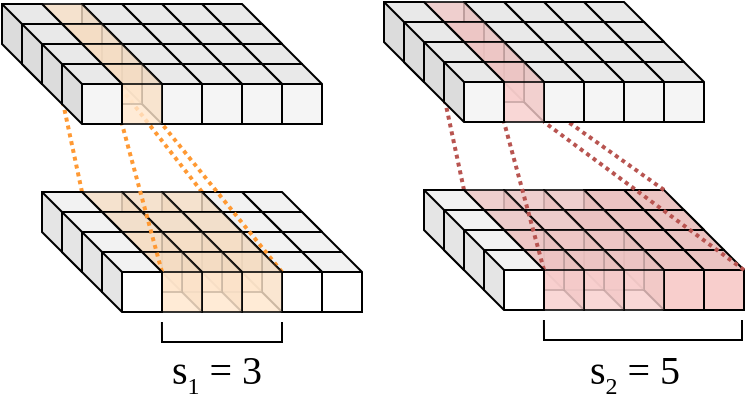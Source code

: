 <mxfile>
    <diagram id="uTb7-vCAJe07za8oZE6z" name="Page-1">
        <mxGraphModel dx="230" dy="158" grid="1" gridSize="10" guides="1" tooltips="1" connect="1" arrows="1" fold="1" page="1" pageScale="1" pageWidth="2400" pageHeight="1200" math="1" shadow="0">
            <root>
                <mxCell id="0"/>
                <mxCell id="1" parent="0"/>
                <mxCell id="1203" value="" style="shape=cube;whiteSpace=wrap;html=1;boundedLbl=1;backgroundOutline=1;darkOpacity=0.05;darkOpacity2=0.1;size=10;" parent="1" vertex="1">
                    <mxGeometry x="180" y="245" width="30" height="30" as="geometry"/>
                </mxCell>
                <mxCell id="1204" value="" style="shape=cube;whiteSpace=wrap;html=1;boundedLbl=1;backgroundOutline=1;darkOpacity=0.05;darkOpacity2=0.1;size=10;" parent="1" vertex="1">
                    <mxGeometry x="190" y="255" width="30" height="30" as="geometry"/>
                </mxCell>
                <mxCell id="1205" value="" style="shape=cube;whiteSpace=wrap;html=1;boundedLbl=1;backgroundOutline=1;darkOpacity=0.05;darkOpacity2=0.1;size=10;" parent="1" vertex="1">
                    <mxGeometry x="190" y="255" width="30" height="30" as="geometry"/>
                </mxCell>
                <mxCell id="1206" value="" style="shape=cube;whiteSpace=wrap;html=1;boundedLbl=1;backgroundOutline=1;darkOpacity=0.05;darkOpacity2=0.1;size=10;" parent="1" vertex="1">
                    <mxGeometry x="200" y="265" width="30" height="30" as="geometry"/>
                </mxCell>
                <mxCell id="1207" value="" style="shape=cube;whiteSpace=wrap;html=1;boundedLbl=1;backgroundOutline=1;darkOpacity=0.05;darkOpacity2=0.1;size=10;" parent="1" vertex="1">
                    <mxGeometry x="210" y="275" width="30" height="30" as="geometry"/>
                </mxCell>
                <mxCell id="1842" style="edgeStyle=none;html=1;exitX=0;exitY=0;exitDx=0;exitDy=0;exitPerimeter=0;entryX=0;entryY=0;entryDx=0;entryDy=0;entryPerimeter=0;strokeWidth=2;endArrow=none;endFill=0;fillColor=#ffe6cc;strokeColor=#FF9933;dashed=1;dashPattern=1 1;" edge="1" parent="1" source="1784" target="1833">
                    <mxGeometry relative="1" as="geometry"/>
                </mxCell>
                <mxCell id="1784" value="" style="shape=cube;whiteSpace=wrap;html=1;boundedLbl=1;backgroundOutline=1;darkOpacity=0.05;darkOpacity2=0.1;size=10;" vertex="1" parent="1">
                    <mxGeometry x="160" y="245" width="30" height="30" as="geometry"/>
                </mxCell>
                <mxCell id="1785" value="" style="shape=cube;whiteSpace=wrap;html=1;boundedLbl=1;backgroundOutline=1;darkOpacity=0.05;darkOpacity2=0.1;size=10;" vertex="1" parent="1">
                    <mxGeometry x="170" y="255" width="30" height="30" as="geometry"/>
                </mxCell>
                <mxCell id="1786" value="" style="shape=cube;whiteSpace=wrap;html=1;boundedLbl=1;backgroundOutline=1;darkOpacity=0.05;darkOpacity2=0.1;size=10;" vertex="1" parent="1">
                    <mxGeometry x="170" y="255" width="30" height="30" as="geometry"/>
                </mxCell>
                <mxCell id="1787" value="" style="shape=cube;whiteSpace=wrap;html=1;boundedLbl=1;backgroundOutline=1;darkOpacity=0.05;darkOpacity2=0.1;size=10;" vertex="1" parent="1">
                    <mxGeometry x="180" y="265" width="30" height="30" as="geometry"/>
                </mxCell>
                <mxCell id="1788" value="" style="shape=cube;whiteSpace=wrap;html=1;boundedLbl=1;backgroundOutline=1;darkOpacity=0.05;darkOpacity2=0.1;size=10;" vertex="1" parent="1">
                    <mxGeometry x="190" y="275" width="30" height="30" as="geometry"/>
                </mxCell>
                <mxCell id="1789" value="" style="shape=cube;whiteSpace=wrap;html=1;boundedLbl=1;backgroundOutline=1;darkOpacity=0.05;darkOpacity2=0.1;size=10;fillColor=#ffe6cc;strokeColor=#000000;opacity=80;" vertex="1" parent="1">
                    <mxGeometry x="140" y="245" width="30" height="30" as="geometry"/>
                </mxCell>
                <mxCell id="1790" value="" style="shape=cube;whiteSpace=wrap;html=1;boundedLbl=1;backgroundOutline=1;darkOpacity=0.05;darkOpacity2=0.1;size=10;" vertex="1" parent="1">
                    <mxGeometry x="150" y="255" width="30" height="30" as="geometry"/>
                </mxCell>
                <mxCell id="1791" value="" style="shape=cube;whiteSpace=wrap;html=1;boundedLbl=1;backgroundOutline=1;darkOpacity=0.05;darkOpacity2=0.1;size=10;fillColor=#ffe6cc;strokeColor=#000000;opacity=80;" vertex="1" parent="1">
                    <mxGeometry x="150" y="255" width="30" height="30" as="geometry"/>
                </mxCell>
                <mxCell id="1792" value="" style="shape=cube;whiteSpace=wrap;html=1;boundedLbl=1;backgroundOutline=1;darkOpacity=0.05;darkOpacity2=0.1;size=10;fillColor=#ffe6cc;strokeColor=#000000;opacity=80;" vertex="1" parent="1">
                    <mxGeometry x="160" y="265" width="30" height="30" as="geometry"/>
                </mxCell>
                <mxCell id="1841" style="edgeStyle=none;html=1;exitX=0;exitY=0;exitDx=30;exitDy=10;exitPerimeter=0;strokeWidth=2;endArrow=none;endFill=0;fillColor=#ffe6cc;strokeColor=#FF9933;entryX=1;entryY=1;entryDx=0;entryDy=0;entryPerimeter=0;dashed=1;dashPattern=1 1;" edge="1" parent="1" source="1793" target="1833">
                    <mxGeometry relative="1" as="geometry">
                        <mxPoint x="160" y="200" as="targetPoint"/>
                    </mxGeometry>
                </mxCell>
                <mxCell id="1793" value="" style="shape=cube;whiteSpace=wrap;html=1;boundedLbl=1;backgroundOutline=1;darkOpacity=0.05;darkOpacity2=0.1;size=10;fillColor=#ffe6cc;strokeColor=#000000;opacity=80;" vertex="1" parent="1">
                    <mxGeometry x="170" y="275" width="30" height="30" as="geometry"/>
                </mxCell>
                <mxCell id="1794" value="" style="shape=cube;whiteSpace=wrap;html=1;boundedLbl=1;backgroundOutline=1;darkOpacity=0.05;darkOpacity2=0.1;size=10;fillColor=#ffe6cc;strokeColor=#000000;opacity=80;" vertex="1" parent="1">
                    <mxGeometry x="120" y="245" width="30" height="30" as="geometry"/>
                </mxCell>
                <mxCell id="1795" value="" style="shape=cube;whiteSpace=wrap;html=1;boundedLbl=1;backgroundOutline=1;darkOpacity=0.05;darkOpacity2=0.1;size=10;" vertex="1" parent="1">
                    <mxGeometry x="130" y="255" width="30" height="30" as="geometry"/>
                </mxCell>
                <mxCell id="1796" value="" style="shape=cube;whiteSpace=wrap;html=1;boundedLbl=1;backgroundOutline=1;darkOpacity=0.05;darkOpacity2=0.1;size=10;fillColor=#ffe6cc;strokeColor=#000000;opacity=80;" vertex="1" parent="1">
                    <mxGeometry x="130" y="255" width="30" height="30" as="geometry"/>
                </mxCell>
                <mxCell id="1797" value="" style="shape=cube;whiteSpace=wrap;html=1;boundedLbl=1;backgroundOutline=1;darkOpacity=0.05;darkOpacity2=0.1;size=10;fillColor=#ffe6cc;strokeColor=#000000;opacity=80;" vertex="1" parent="1">
                    <mxGeometry x="140" y="265" width="30" height="30" as="geometry"/>
                </mxCell>
                <mxCell id="1798" value="" style="shape=cube;whiteSpace=wrap;html=1;boundedLbl=1;backgroundOutline=1;darkOpacity=0.05;darkOpacity2=0.1;size=10;fillColor=#ffe6cc;strokeColor=#000000;opacity=80;" vertex="1" parent="1">
                    <mxGeometry x="150" y="275" width="30" height="30" as="geometry"/>
                </mxCell>
                <mxCell id="1839" style="edgeStyle=none;html=1;exitX=0;exitY=0;exitDx=0;exitDy=0;exitPerimeter=0;entryX=0;entryY=0;entryDx=20;entryDy=0;entryPerimeter=0;fillColor=#ffe6cc;strokeColor=#FF9933;endArrow=none;endFill=0;strokeWidth=2;dashed=1;dashPattern=1 1;" edge="1" parent="1" source="1799" target="1834">
                    <mxGeometry relative="1" as="geometry"/>
                </mxCell>
                <mxCell id="1799" value="" style="shape=cube;whiteSpace=wrap;html=1;boundedLbl=1;backgroundOutline=1;darkOpacity=0.05;darkOpacity2=0.1;size=10;fillColor=#ffe6cc;strokeColor=#000000;opacity=80;" vertex="1" parent="1">
                    <mxGeometry x="100" y="245" width="30" height="30" as="geometry"/>
                </mxCell>
                <mxCell id="1800" value="" style="shape=cube;whiteSpace=wrap;html=1;boundedLbl=1;backgroundOutline=1;darkOpacity=0.05;darkOpacity2=0.1;size=10;" vertex="1" parent="1">
                    <mxGeometry x="110" y="255" width="30" height="30" as="geometry"/>
                </mxCell>
                <mxCell id="1801" value="" style="shape=cube;whiteSpace=wrap;html=1;boundedLbl=1;backgroundOutline=1;darkOpacity=0.05;darkOpacity2=0.1;size=10;fillColor=#ffe6cc;strokeColor=#000000;opacity=80;" vertex="1" parent="1">
                    <mxGeometry x="110" y="255" width="30" height="30" as="geometry"/>
                </mxCell>
                <mxCell id="1802" value="" style="shape=cube;whiteSpace=wrap;html=1;boundedLbl=1;backgroundOutline=1;darkOpacity=0.05;darkOpacity2=0.1;size=10;fillColor=#ffe6cc;strokeColor=#000000;opacity=80;" vertex="1" parent="1">
                    <mxGeometry x="120" y="265" width="30" height="30" as="geometry"/>
                </mxCell>
                <mxCell id="1803" value="" style="shape=cube;whiteSpace=wrap;html=1;boundedLbl=1;backgroundOutline=1;darkOpacity=0.05;darkOpacity2=0.1;size=10;fillColor=#ffe6cc;strokeColor=#000000;opacity=80;" vertex="1" parent="1">
                    <mxGeometry x="130" y="275" width="30" height="30" as="geometry"/>
                </mxCell>
                <mxCell id="1804" value="" style="shape=cube;whiteSpace=wrap;html=1;boundedLbl=1;backgroundOutline=1;darkOpacity=0.05;darkOpacity2=0.1;size=10;" vertex="1" parent="1">
                    <mxGeometry x="80" y="245" width="30" height="30" as="geometry"/>
                </mxCell>
                <mxCell id="1805" value="" style="shape=cube;whiteSpace=wrap;html=1;boundedLbl=1;backgroundOutline=1;darkOpacity=0.05;darkOpacity2=0.1;size=10;" vertex="1" parent="1">
                    <mxGeometry x="90" y="255" width="30" height="30" as="geometry"/>
                </mxCell>
                <mxCell id="1806" value="" style="shape=cube;whiteSpace=wrap;html=1;boundedLbl=1;backgroundOutline=1;darkOpacity=0.05;darkOpacity2=0.1;size=10;" vertex="1" parent="1">
                    <mxGeometry x="90" y="255" width="30" height="30" as="geometry"/>
                </mxCell>
                <mxCell id="1807" value="" style="shape=cube;whiteSpace=wrap;html=1;boundedLbl=1;backgroundOutline=1;darkOpacity=0.05;darkOpacity2=0.1;size=10;" vertex="1" parent="1">
                    <mxGeometry x="100" y="265" width="30" height="30" as="geometry"/>
                </mxCell>
                <mxCell id="1840" style="edgeStyle=none;html=1;exitX=0;exitY=0;exitDx=30;exitDy=10;exitPerimeter=0;entryX=0;entryY=0;entryDx=10;entryDy=30;entryPerimeter=0;endArrow=none;endFill=0;fillColor=#ffe6cc;strokeColor=#FF9933;strokeWidth=2;dashed=1;dashPattern=1 1;" edge="1" parent="1" source="1808" target="1833">
                    <mxGeometry relative="1" as="geometry"/>
                </mxCell>
                <mxCell id="1808" value="" style="shape=cube;whiteSpace=wrap;html=1;boundedLbl=1;backgroundOutline=1;darkOpacity=0.05;darkOpacity2=0.1;size=10;" vertex="1" parent="1">
                    <mxGeometry x="110" y="275" width="30" height="30" as="geometry"/>
                </mxCell>
                <mxCell id="1809" value="" style="shape=cube;whiteSpace=wrap;html=1;boundedLbl=1;backgroundOutline=1;darkOpacity=0.05;darkOpacity2=0.1;fillColor=#f5f5f5;strokeColor=#000000;size=10;fontColor=#333333;" vertex="1" parent="1">
                    <mxGeometry x="160" y="151" width="30" height="30" as="geometry"/>
                </mxCell>
                <mxCell id="1810" value="" style="shape=cube;whiteSpace=wrap;html=1;boundedLbl=1;backgroundOutline=1;darkOpacity=0.05;darkOpacity2=0.1;fillColor=#f5f5f5;strokeColor=#000000;size=10;fontColor=#333333;" vertex="1" parent="1">
                    <mxGeometry x="170" y="161" width="30" height="30" as="geometry"/>
                </mxCell>
                <mxCell id="1811" value="" style="shape=cube;whiteSpace=wrap;html=1;boundedLbl=1;backgroundOutline=1;darkOpacity=0.05;darkOpacity2=0.1;fillColor=#f5f5f5;strokeColor=#000000;size=10;fontColor=#333333;" vertex="1" parent="1">
                    <mxGeometry x="170" y="161" width="30" height="30" as="geometry"/>
                </mxCell>
                <mxCell id="1812" value="" style="shape=cube;whiteSpace=wrap;html=1;boundedLbl=1;backgroundOutline=1;darkOpacity=0.05;darkOpacity2=0.1;fillColor=#f5f5f5;strokeColor=#000000;size=10;fontColor=#333333;" vertex="1" parent="1">
                    <mxGeometry x="180" y="171" width="30" height="30" as="geometry"/>
                </mxCell>
                <mxCell id="1813" value="" style="shape=cube;whiteSpace=wrap;html=1;boundedLbl=1;backgroundOutline=1;darkOpacity=0.05;darkOpacity2=0.1;fillColor=#f5f5f5;strokeColor=#000000;size=10;fontColor=#333333;" vertex="1" parent="1">
                    <mxGeometry x="190" y="181" width="30" height="30" as="geometry"/>
                </mxCell>
                <mxCell id="1814" value="" style="shape=cube;whiteSpace=wrap;html=1;boundedLbl=1;backgroundOutline=1;darkOpacity=0.05;darkOpacity2=0.1;fillColor=#f5f5f5;strokeColor=#000000;size=10;fontColor=#333333;" vertex="1" parent="1">
                    <mxGeometry x="140" y="151" width="30" height="30" as="geometry"/>
                </mxCell>
                <mxCell id="1815" value="" style="shape=cube;whiteSpace=wrap;html=1;boundedLbl=1;backgroundOutline=1;darkOpacity=0.05;darkOpacity2=0.1;fillColor=#f5f5f5;strokeColor=#000000;size=10;fontColor=#333333;" vertex="1" parent="1">
                    <mxGeometry x="150" y="161" width="30" height="30" as="geometry"/>
                </mxCell>
                <mxCell id="1816" value="" style="shape=cube;whiteSpace=wrap;html=1;boundedLbl=1;backgroundOutline=1;darkOpacity=0.05;darkOpacity2=0.1;fillColor=#f5f5f5;strokeColor=#000000;size=10;fontColor=#333333;" vertex="1" parent="1">
                    <mxGeometry x="150" y="161" width="30" height="30" as="geometry"/>
                </mxCell>
                <mxCell id="1817" value="" style="shape=cube;whiteSpace=wrap;html=1;boundedLbl=1;backgroundOutline=1;darkOpacity=0.05;darkOpacity2=0.1;fillColor=#f5f5f5;strokeColor=#000000;size=10;fontColor=#333333;" vertex="1" parent="1">
                    <mxGeometry x="160" y="171" width="30" height="30" as="geometry"/>
                </mxCell>
                <mxCell id="1818" value="" style="shape=cube;whiteSpace=wrap;html=1;boundedLbl=1;backgroundOutline=1;darkOpacity=0.05;darkOpacity2=0.1;fillColor=#f5f5f5;strokeColor=#000000;size=10;fontColor=#333333;" vertex="1" parent="1">
                    <mxGeometry x="170" y="181" width="30" height="30" as="geometry"/>
                </mxCell>
                <mxCell id="1819" value="" style="shape=cube;whiteSpace=wrap;html=1;boundedLbl=1;backgroundOutline=1;darkOpacity=0.05;darkOpacity2=0.1;fillColor=#f5f5f5;strokeColor=#000000;size=10;fontColor=#333333;" vertex="1" parent="1">
                    <mxGeometry x="120" y="151" width="30" height="30" as="geometry"/>
                </mxCell>
                <mxCell id="1820" value="" style="shape=cube;whiteSpace=wrap;html=1;boundedLbl=1;backgroundOutline=1;darkOpacity=0.05;darkOpacity2=0.1;fillColor=#f5f5f5;strokeColor=#000000;size=10;fontColor=#333333;" vertex="1" parent="1">
                    <mxGeometry x="130" y="161" width="30" height="30" as="geometry"/>
                </mxCell>
                <mxCell id="1821" value="" style="shape=cube;whiteSpace=wrap;html=1;boundedLbl=1;backgroundOutline=1;darkOpacity=0.05;darkOpacity2=0.1;fillColor=#f5f5f5;strokeColor=#000000;size=10;fontColor=#333333;" vertex="1" parent="1">
                    <mxGeometry x="130" y="161" width="30" height="30" as="geometry"/>
                </mxCell>
                <mxCell id="1822" value="" style="shape=cube;whiteSpace=wrap;html=1;boundedLbl=1;backgroundOutline=1;darkOpacity=0.05;darkOpacity2=0.1;fillColor=#f5f5f5;strokeColor=#000000;size=10;fontColor=#333333;" vertex="1" parent="1">
                    <mxGeometry x="140" y="171" width="30" height="30" as="geometry"/>
                </mxCell>
                <mxCell id="1824" value="" style="shape=cube;whiteSpace=wrap;html=1;boundedLbl=1;backgroundOutline=1;darkOpacity=0.05;darkOpacity2=0.1;fillColor=#f5f5f5;strokeColor=#000000;size=10;fontColor=#333333;" vertex="1" parent="1">
                    <mxGeometry x="100" y="151" width="30" height="30" as="geometry"/>
                </mxCell>
                <mxCell id="1823" value="" style="shape=cube;whiteSpace=wrap;html=1;boundedLbl=1;backgroundOutline=1;darkOpacity=0.05;darkOpacity2=0.1;fillColor=#f5f5f5;strokeColor=#000000;size=10;fontColor=#333333;" vertex="1" parent="1">
                    <mxGeometry x="150" y="181" width="30" height="30" as="geometry"/>
                </mxCell>
                <mxCell id="1825" value="" style="shape=cube;whiteSpace=wrap;html=1;boundedLbl=1;backgroundOutline=1;darkOpacity=0.05;darkOpacity2=0.1;fillColor=#f5f5f5;strokeColor=#000000;size=10;fontColor=#333333;" vertex="1" parent="1">
                    <mxGeometry x="110" y="161" width="30" height="30" as="geometry"/>
                </mxCell>
                <mxCell id="1826" value="" style="shape=cube;whiteSpace=wrap;html=1;boundedLbl=1;backgroundOutline=1;darkOpacity=0.05;darkOpacity2=0.1;fillColor=#f5f5f5;strokeColor=#000000;size=10;fontColor=#333333;" vertex="1" parent="1">
                    <mxGeometry x="110" y="161" width="30" height="30" as="geometry"/>
                </mxCell>
                <mxCell id="1827" value="" style="shape=cube;whiteSpace=wrap;html=1;boundedLbl=1;backgroundOutline=1;darkOpacity=0.05;darkOpacity2=0.1;fillColor=#f5f5f5;strokeColor=#000000;size=10;fontColor=#333333;" vertex="1" parent="1">
                    <mxGeometry x="120" y="171" width="30" height="30" as="geometry"/>
                </mxCell>
                <mxCell id="1828" value="" style="shape=cube;whiteSpace=wrap;html=1;boundedLbl=1;backgroundOutline=1;darkOpacity=0.05;darkOpacity2=0.1;fillColor=#f5f5f5;strokeColor=#000000;size=10;fontColor=#333333;" vertex="1" parent="1">
                    <mxGeometry x="130" y="181" width="30" height="30" as="geometry"/>
                </mxCell>
                <mxCell id="1830" value="" style="shape=cube;whiteSpace=wrap;html=1;boundedLbl=1;backgroundOutline=1;darkOpacity=0.05;darkOpacity2=0.1;fillColor=#f5f5f5;strokeColor=#000000;size=10;fontColor=#333333;" vertex="1" parent="1">
                    <mxGeometry x="90" y="161" width="30" height="30" as="geometry"/>
                </mxCell>
                <mxCell id="1829" value="" style="shape=cube;whiteSpace=wrap;html=1;boundedLbl=1;backgroundOutline=1;darkOpacity=0.05;darkOpacity2=0.1;fillColor=#ffe6cc;strokeColor=#000000;size=10;opacity=80;" vertex="1" parent="1">
                    <mxGeometry x="80" y="151" width="30" height="30" as="geometry"/>
                </mxCell>
                <mxCell id="1831" value="" style="shape=cube;whiteSpace=wrap;html=1;boundedLbl=1;backgroundOutline=1;darkOpacity=0.05;darkOpacity2=0.1;fillColor=#ffe6cc;strokeColor=#000000;size=10;opacity=80;" vertex="1" parent="1">
                    <mxGeometry x="90" y="161" width="30" height="30" as="geometry"/>
                </mxCell>
                <mxCell id="1832" value="" style="shape=cube;whiteSpace=wrap;html=1;boundedLbl=1;backgroundOutline=1;darkOpacity=0.05;darkOpacity2=0.1;fillColor=#ffe6cc;strokeColor=#000000;size=10;opacity=80;" vertex="1" parent="1">
                    <mxGeometry x="100" y="171" width="30" height="30" as="geometry"/>
                </mxCell>
                <mxCell id="1833" value="" style="shape=cube;whiteSpace=wrap;html=1;boundedLbl=1;backgroundOutline=1;darkOpacity=0.05;darkOpacity2=0.1;fillColor=#ffe6cc;strokeColor=#000000;size=10;opacity=80;" vertex="1" parent="1">
                    <mxGeometry x="110" y="181" width="30" height="30" as="geometry"/>
                </mxCell>
                <mxCell id="1834" value="" style="shape=cube;whiteSpace=wrap;html=1;boundedLbl=1;backgroundOutline=1;darkOpacity=0.05;darkOpacity2=0.1;fillColor=#f5f5f5;strokeColor=#000000;size=10;fontColor=#333333;" vertex="1" parent="1">
                    <mxGeometry x="60" y="151" width="30" height="30" as="geometry"/>
                </mxCell>
                <mxCell id="1835" value="" style="shape=cube;whiteSpace=wrap;html=1;boundedLbl=1;backgroundOutline=1;darkOpacity=0.05;darkOpacity2=0.1;fillColor=#f5f5f5;strokeColor=#000000;size=10;fontColor=#333333;" vertex="1" parent="1">
                    <mxGeometry x="70" y="161" width="30" height="30" as="geometry"/>
                </mxCell>
                <mxCell id="1836" value="" style="shape=cube;whiteSpace=wrap;html=1;boundedLbl=1;backgroundOutline=1;darkOpacity=0.05;darkOpacity2=0.1;fillColor=#f5f5f5;strokeColor=#000000;size=10;fontColor=#333333;" vertex="1" parent="1">
                    <mxGeometry x="70" y="161" width="30" height="30" as="geometry"/>
                </mxCell>
                <mxCell id="1837" value="" style="shape=cube;whiteSpace=wrap;html=1;boundedLbl=1;backgroundOutline=1;darkOpacity=0.05;darkOpacity2=0.1;fillColor=#f5f5f5;strokeColor=#000000;size=10;fontColor=#333333;" vertex="1" parent="1">
                    <mxGeometry x="80" y="171" width="30" height="30" as="geometry"/>
                </mxCell>
                <mxCell id="1838" value="" style="shape=cube;whiteSpace=wrap;html=1;boundedLbl=1;backgroundOutline=1;darkOpacity=0.05;darkOpacity2=0.1;fillColor=#f5f5f5;strokeColor=#000000;size=10;fontColor=#333333;" vertex="1" parent="1">
                    <mxGeometry x="90" y="181" width="30" height="30" as="geometry"/>
                </mxCell>
                <mxCell id="1844" style="edgeStyle=orthogonalEdgeStyle;html=1;exitX=0;exitY=0;exitDx=10;exitDy=30;exitPerimeter=0;strokeColor=#000000;strokeWidth=1;endArrow=none;endFill=0;rounded=0;" edge="1" parent="1">
                    <mxGeometry relative="1" as="geometry">
                        <mxPoint x="139.97" y="310" as="sourcePoint"/>
                        <mxPoint x="200" y="310" as="targetPoint"/>
                        <Array as="points">
                            <mxPoint x="140" y="320"/>
                            <mxPoint x="200" y="320"/>
                        </Array>
                    </mxGeometry>
                </mxCell>
                <mxCell id="1847" value="s&lt;sub style=&quot;&quot;&gt;&lt;font style=&quot;font-size: 12px;&quot;&gt;1&lt;/font&gt;&lt;/sub&gt;&lt;sub style=&quot;font-size: 20px;&quot;&gt;&amp;nbsp;&lt;/sub&gt;= 3" style="text;html=1;align=center;verticalAlign=middle;resizable=0;points=[];autosize=1;strokeColor=none;fillColor=none;fontFamily=Times New Roman;fontSize=20;" vertex="1" parent="1">
                    <mxGeometry x="132" y="316" width="70" height="40" as="geometry"/>
                </mxCell>
                <mxCell id="1848" value="" style="shape=cube;whiteSpace=wrap;html=1;boundedLbl=1;backgroundOutline=1;darkOpacity=0.05;darkOpacity2=0.1;size=10;fillColor=#f8cecc;strokeColor=#000000;" vertex="1" parent="1">
                    <mxGeometry x="371" y="244" width="30" height="30" as="geometry"/>
                </mxCell>
                <mxCell id="1849" value="" style="shape=cube;whiteSpace=wrap;html=1;boundedLbl=1;backgroundOutline=1;darkOpacity=0.05;darkOpacity2=0.1;size=10;fillColor=#f8cecc;strokeColor=#000000;" vertex="1" parent="1">
                    <mxGeometry x="381" y="254" width="30" height="30" as="geometry"/>
                </mxCell>
                <mxCell id="1850" value="" style="shape=cube;whiteSpace=wrap;html=1;boundedLbl=1;backgroundOutline=1;darkOpacity=0.05;darkOpacity2=0.1;size=10;fillColor=#f8cecc;strokeColor=#000000;" vertex="1" parent="1">
                    <mxGeometry x="381" y="254" width="30" height="30" as="geometry"/>
                </mxCell>
                <mxCell id="1851" value="" style="shape=cube;whiteSpace=wrap;html=1;boundedLbl=1;backgroundOutline=1;darkOpacity=0.05;darkOpacity2=0.1;size=10;fillColor=#f8cecc;strokeColor=#000000;" vertex="1" parent="1">
                    <mxGeometry x="391" y="264" width="30" height="30" as="geometry"/>
                </mxCell>
                <mxCell id="1852" value="" style="shape=cube;whiteSpace=wrap;html=1;boundedLbl=1;backgroundOutline=1;darkOpacity=0.05;darkOpacity2=0.1;size=10;fillColor=#f8cecc;strokeColor=#000000;" vertex="1" parent="1">
                    <mxGeometry x="401" y="274" width="30" height="30" as="geometry"/>
                </mxCell>
                <mxCell id="1853" style="edgeStyle=none;html=1;exitX=0;exitY=0;exitDx=20;exitDy=0;exitPerimeter=0;entryX=0;entryY=0;entryDx=0;entryDy=0;entryPerimeter=0;strokeWidth=2;endArrow=none;endFill=0;fillColor=#f8cecc;strokeColor=#b85450;dashed=1;dashPattern=1 1;" edge="1" parent="1" source="1848" target="1906">
                    <mxGeometry relative="1" as="geometry"/>
                </mxCell>
                <mxCell id="1854" value="" style="shape=cube;whiteSpace=wrap;html=1;boundedLbl=1;backgroundOutline=1;darkOpacity=0.05;darkOpacity2=0.1;size=10;fillColor=#f8cecc;strokeColor=#000000;" vertex="1" parent="1">
                    <mxGeometry x="351" y="244" width="30" height="30" as="geometry"/>
                </mxCell>
                <mxCell id="1855" value="" style="shape=cube;whiteSpace=wrap;html=1;boundedLbl=1;backgroundOutline=1;darkOpacity=0.05;darkOpacity2=0.1;size=10;fillColor=#f8cecc;strokeColor=#000000;" vertex="1" parent="1">
                    <mxGeometry x="361" y="254" width="30" height="30" as="geometry"/>
                </mxCell>
                <mxCell id="1856" value="" style="shape=cube;whiteSpace=wrap;html=1;boundedLbl=1;backgroundOutline=1;darkOpacity=0.05;darkOpacity2=0.1;size=10;fillColor=#f8cecc;strokeColor=#000000;" vertex="1" parent="1">
                    <mxGeometry x="361" y="254" width="30" height="30" as="geometry"/>
                </mxCell>
                <mxCell id="1857" value="" style="shape=cube;whiteSpace=wrap;html=1;boundedLbl=1;backgroundOutline=1;darkOpacity=0.05;darkOpacity2=0.1;size=10;fillColor=#f8cecc;strokeColor=#000000;" vertex="1" parent="1">
                    <mxGeometry x="371" y="264" width="30" height="30" as="geometry"/>
                </mxCell>
                <mxCell id="1858" value="" style="shape=cube;whiteSpace=wrap;html=1;boundedLbl=1;backgroundOutline=1;darkOpacity=0.05;darkOpacity2=0.1;size=10;fillColor=#f8cecc;strokeColor=#000000;" vertex="1" parent="1">
                    <mxGeometry x="381" y="274" width="30" height="30" as="geometry"/>
                </mxCell>
                <mxCell id="1859" value="" style="shape=cube;whiteSpace=wrap;html=1;boundedLbl=1;backgroundOutline=1;darkOpacity=0.05;darkOpacity2=0.1;size=10;fillColor=#f8cecc;strokeColor=#000000;opacity=80;" vertex="1" parent="1">
                    <mxGeometry x="331" y="244" width="30" height="30" as="geometry"/>
                </mxCell>
                <mxCell id="1860" value="" style="shape=cube;whiteSpace=wrap;html=1;boundedLbl=1;backgroundOutline=1;darkOpacity=0.05;darkOpacity2=0.1;size=10;fillColor=#f8cecc;strokeColor=#000000;" vertex="1" parent="1">
                    <mxGeometry x="341" y="254" width="30" height="30" as="geometry"/>
                </mxCell>
                <mxCell id="1861" value="" style="shape=cube;whiteSpace=wrap;html=1;boundedLbl=1;backgroundOutline=1;darkOpacity=0.05;darkOpacity2=0.1;size=10;fillColor=#f8cecc;strokeColor=#000000;opacity=80;" vertex="1" parent="1">
                    <mxGeometry x="341" y="254" width="30" height="30" as="geometry"/>
                </mxCell>
                <mxCell id="1862" value="" style="shape=cube;whiteSpace=wrap;html=1;boundedLbl=1;backgroundOutline=1;darkOpacity=0.05;darkOpacity2=0.1;size=10;fillColor=#f8cecc;strokeColor=#000000;opacity=80;" vertex="1" parent="1">
                    <mxGeometry x="351" y="264" width="30" height="30" as="geometry"/>
                </mxCell>
                <mxCell id="1863" style="edgeStyle=none;html=1;strokeWidth=2;endArrow=none;endFill=0;fillColor=#f8cecc;strokeColor=#b85450;entryX=1;entryY=1;entryDx=0;entryDy=0;entryPerimeter=0;dashed=1;dashPattern=1 1;exitX=0;exitY=0;exitDx=30;exitDy=10;exitPerimeter=0;" edge="1" parent="1" source="1852" target="1906">
                    <mxGeometry relative="1" as="geometry">
                        <mxPoint x="351" y="199" as="targetPoint"/>
                    </mxGeometry>
                </mxCell>
                <mxCell id="1864" value="" style="shape=cube;whiteSpace=wrap;html=1;boundedLbl=1;backgroundOutline=1;darkOpacity=0.05;darkOpacity2=0.1;size=10;fillColor=#f8cecc;strokeColor=#000000;opacity=80;" vertex="1" parent="1">
                    <mxGeometry x="361" y="274" width="30" height="30" as="geometry"/>
                </mxCell>
                <mxCell id="1865" value="" style="shape=cube;whiteSpace=wrap;html=1;boundedLbl=1;backgroundOutline=1;darkOpacity=0.05;darkOpacity2=0.1;size=10;fillColor=#f8cecc;strokeColor=#000000;opacity=80;" vertex="1" parent="1">
                    <mxGeometry x="311" y="244" width="30" height="30" as="geometry"/>
                </mxCell>
                <mxCell id="1866" value="" style="shape=cube;whiteSpace=wrap;html=1;boundedLbl=1;backgroundOutline=1;darkOpacity=0.05;darkOpacity2=0.1;size=10;strokeColor=#000000;" vertex="1" parent="1">
                    <mxGeometry x="321" y="254" width="30" height="30" as="geometry"/>
                </mxCell>
                <mxCell id="1867" value="" style="shape=cube;whiteSpace=wrap;html=1;boundedLbl=1;backgroundOutline=1;darkOpacity=0.05;darkOpacity2=0.1;size=10;fillColor=#f8cecc;strokeColor=#000000;opacity=80;" vertex="1" parent="1">
                    <mxGeometry x="321" y="254" width="30" height="30" as="geometry"/>
                </mxCell>
                <mxCell id="1868" value="" style="shape=cube;whiteSpace=wrap;html=1;boundedLbl=1;backgroundOutline=1;darkOpacity=0.05;darkOpacity2=0.1;size=10;fillColor=#f8cecc;strokeColor=#000000;opacity=80;" vertex="1" parent="1">
                    <mxGeometry x="331" y="264" width="30" height="30" as="geometry"/>
                </mxCell>
                <mxCell id="1869" value="" style="shape=cube;whiteSpace=wrap;html=1;boundedLbl=1;backgroundOutline=1;darkOpacity=0.05;darkOpacity2=0.1;size=10;fillColor=#f8cecc;strokeColor=#000000;opacity=80;" vertex="1" parent="1">
                    <mxGeometry x="341" y="274" width="30" height="30" as="geometry"/>
                </mxCell>
                <mxCell id="1870" style="edgeStyle=none;html=1;exitX=0;exitY=0;exitDx=0;exitDy=0;exitPerimeter=0;entryX=0;entryY=0;entryDx=20;entryDy=0;entryPerimeter=0;fillColor=#f8cecc;strokeColor=#b85450;endArrow=none;endFill=0;strokeWidth=2;dashed=1;dashPattern=1 1;" edge="1" parent="1" source="1871" target="1907">
                    <mxGeometry relative="1" as="geometry"/>
                </mxCell>
                <mxCell id="1871" value="" style="shape=cube;whiteSpace=wrap;html=1;boundedLbl=1;backgroundOutline=1;darkOpacity=0.05;darkOpacity2=0.1;size=10;fillColor=#f8cecc;strokeColor=#000000;opacity=80;" vertex="1" parent="1">
                    <mxGeometry x="291" y="244" width="30" height="30" as="geometry"/>
                </mxCell>
                <mxCell id="1872" value="" style="shape=cube;whiteSpace=wrap;html=1;boundedLbl=1;backgroundOutline=1;darkOpacity=0.05;darkOpacity2=0.1;size=10;strokeColor=#000000;" vertex="1" parent="1">
                    <mxGeometry x="301" y="254" width="30" height="30" as="geometry"/>
                </mxCell>
                <mxCell id="1873" value="" style="shape=cube;whiteSpace=wrap;html=1;boundedLbl=1;backgroundOutline=1;darkOpacity=0.05;darkOpacity2=0.1;size=10;fillColor=#f8cecc;strokeColor=#000000;opacity=80;" vertex="1" parent="1">
                    <mxGeometry x="301" y="254" width="30" height="30" as="geometry"/>
                </mxCell>
                <mxCell id="1874" value="" style="shape=cube;whiteSpace=wrap;html=1;boundedLbl=1;backgroundOutline=1;darkOpacity=0.05;darkOpacity2=0.1;size=10;fillColor=#f8cecc;strokeColor=#000000;opacity=80;" vertex="1" parent="1">
                    <mxGeometry x="311" y="264" width="30" height="30" as="geometry"/>
                </mxCell>
                <mxCell id="1875" value="" style="shape=cube;whiteSpace=wrap;html=1;boundedLbl=1;backgroundOutline=1;darkOpacity=0.05;darkOpacity2=0.1;size=10;fillColor=#f8cecc;strokeColor=#000000;opacity=80;" vertex="1" parent="1">
                    <mxGeometry x="321" y="274" width="30" height="30" as="geometry"/>
                </mxCell>
                <mxCell id="1876" value="" style="shape=cube;whiteSpace=wrap;html=1;boundedLbl=1;backgroundOutline=1;darkOpacity=0.05;darkOpacity2=0.1;size=10;strokeColor=#000000;" vertex="1" parent="1">
                    <mxGeometry x="271" y="244" width="30" height="30" as="geometry"/>
                </mxCell>
                <mxCell id="1877" value="" style="shape=cube;whiteSpace=wrap;html=1;boundedLbl=1;backgroundOutline=1;darkOpacity=0.05;darkOpacity2=0.1;size=10;strokeColor=#000000;" vertex="1" parent="1">
                    <mxGeometry x="281" y="254" width="30" height="30" as="geometry"/>
                </mxCell>
                <mxCell id="1878" value="" style="shape=cube;whiteSpace=wrap;html=1;boundedLbl=1;backgroundOutline=1;darkOpacity=0.05;darkOpacity2=0.1;size=10;strokeColor=#000000;" vertex="1" parent="1">
                    <mxGeometry x="281" y="254" width="30" height="30" as="geometry"/>
                </mxCell>
                <mxCell id="1879" value="" style="shape=cube;whiteSpace=wrap;html=1;boundedLbl=1;backgroundOutline=1;darkOpacity=0.05;darkOpacity2=0.1;size=10;strokeColor=#000000;" vertex="1" parent="1">
                    <mxGeometry x="291" y="264" width="30" height="30" as="geometry"/>
                </mxCell>
                <mxCell id="1880" style="edgeStyle=none;html=1;exitX=0;exitY=0;exitDx=30;exitDy=10;exitPerimeter=0;entryX=0;entryY=0;entryDx=10;entryDy=30;entryPerimeter=0;endArrow=none;endFill=0;fillColor=#f8cecc;strokeColor=#b85450;strokeWidth=2;dashed=1;dashPattern=1 1;" edge="1" parent="1" source="1881" target="1906">
                    <mxGeometry relative="1" as="geometry"/>
                </mxCell>
                <mxCell id="1881" value="" style="shape=cube;whiteSpace=wrap;html=1;boundedLbl=1;backgroundOutline=1;darkOpacity=0.05;darkOpacity2=0.1;size=10;strokeColor=#000000;" vertex="1" parent="1">
                    <mxGeometry x="301" y="274" width="30" height="30" as="geometry"/>
                </mxCell>
                <mxCell id="1882" value="" style="shape=cube;whiteSpace=wrap;html=1;boundedLbl=1;backgroundOutline=1;darkOpacity=0.05;darkOpacity2=0.1;fillColor=#f5f5f5;strokeColor=#000000;size=10;fontColor=#333333;" vertex="1" parent="1">
                    <mxGeometry x="351" y="150" width="30" height="30" as="geometry"/>
                </mxCell>
                <mxCell id="1883" value="" style="shape=cube;whiteSpace=wrap;html=1;boundedLbl=1;backgroundOutline=1;darkOpacity=0.05;darkOpacity2=0.1;fillColor=#f5f5f5;strokeColor=#000000;size=10;fontColor=#333333;" vertex="1" parent="1">
                    <mxGeometry x="361" y="160" width="30" height="30" as="geometry"/>
                </mxCell>
                <mxCell id="1884" value="" style="shape=cube;whiteSpace=wrap;html=1;boundedLbl=1;backgroundOutline=1;darkOpacity=0.05;darkOpacity2=0.1;fillColor=#f5f5f5;strokeColor=#000000;size=10;fontColor=#333333;" vertex="1" parent="1">
                    <mxGeometry x="361" y="160" width="30" height="30" as="geometry"/>
                </mxCell>
                <mxCell id="1885" value="" style="shape=cube;whiteSpace=wrap;html=1;boundedLbl=1;backgroundOutline=1;darkOpacity=0.05;darkOpacity2=0.1;fillColor=#f5f5f5;strokeColor=#000000;size=10;fontColor=#333333;" vertex="1" parent="1">
                    <mxGeometry x="371" y="170" width="30" height="30" as="geometry"/>
                </mxCell>
                <mxCell id="1886" value="" style="shape=cube;whiteSpace=wrap;html=1;boundedLbl=1;backgroundOutline=1;darkOpacity=0.05;darkOpacity2=0.1;fillColor=#f5f5f5;strokeColor=#000000;size=10;fontColor=#333333;" vertex="1" parent="1">
                    <mxGeometry x="381" y="180" width="30" height="30" as="geometry"/>
                </mxCell>
                <mxCell id="1887" value="" style="shape=cube;whiteSpace=wrap;html=1;boundedLbl=1;backgroundOutline=1;darkOpacity=0.05;darkOpacity2=0.1;fillColor=#f5f5f5;strokeColor=#000000;size=10;fontColor=#333333;" vertex="1" parent="1">
                    <mxGeometry x="331" y="150" width="30" height="30" as="geometry"/>
                </mxCell>
                <mxCell id="1888" value="" style="shape=cube;whiteSpace=wrap;html=1;boundedLbl=1;backgroundOutline=1;darkOpacity=0.05;darkOpacity2=0.1;fillColor=#f5f5f5;strokeColor=#000000;size=10;fontColor=#333333;" vertex="1" parent="1">
                    <mxGeometry x="341" y="160" width="30" height="30" as="geometry"/>
                </mxCell>
                <mxCell id="1889" value="" style="shape=cube;whiteSpace=wrap;html=1;boundedLbl=1;backgroundOutline=1;darkOpacity=0.05;darkOpacity2=0.1;fillColor=#f5f5f5;strokeColor=#000000;size=10;fontColor=#333333;" vertex="1" parent="1">
                    <mxGeometry x="341" y="160" width="30" height="30" as="geometry"/>
                </mxCell>
                <mxCell id="1890" value="" style="shape=cube;whiteSpace=wrap;html=1;boundedLbl=1;backgroundOutline=1;darkOpacity=0.05;darkOpacity2=0.1;fillColor=#f5f5f5;strokeColor=#000000;size=10;fontColor=#333333;" vertex="1" parent="1">
                    <mxGeometry x="351" y="170" width="30" height="30" as="geometry"/>
                </mxCell>
                <mxCell id="1891" value="" style="shape=cube;whiteSpace=wrap;html=1;boundedLbl=1;backgroundOutline=1;darkOpacity=0.05;darkOpacity2=0.1;fillColor=#f5f5f5;strokeColor=#000000;size=10;fontColor=#333333;" vertex="1" parent="1">
                    <mxGeometry x="361" y="180" width="30" height="30" as="geometry"/>
                </mxCell>
                <mxCell id="1892" value="" style="shape=cube;whiteSpace=wrap;html=1;boundedLbl=1;backgroundOutline=1;darkOpacity=0.05;darkOpacity2=0.1;fillColor=#f5f5f5;strokeColor=#000000;size=10;fontColor=#333333;" vertex="1" parent="1">
                    <mxGeometry x="311" y="150" width="30" height="30" as="geometry"/>
                </mxCell>
                <mxCell id="1893" value="" style="shape=cube;whiteSpace=wrap;html=1;boundedLbl=1;backgroundOutline=1;darkOpacity=0.05;darkOpacity2=0.1;fillColor=#f5f5f5;strokeColor=#000000;size=10;fontColor=#333333;" vertex="1" parent="1">
                    <mxGeometry x="321" y="160" width="30" height="30" as="geometry"/>
                </mxCell>
                <mxCell id="1894" value="" style="shape=cube;whiteSpace=wrap;html=1;boundedLbl=1;backgroundOutline=1;darkOpacity=0.05;darkOpacity2=0.1;fillColor=#f5f5f5;strokeColor=#000000;size=10;fontColor=#333333;" vertex="1" parent="1">
                    <mxGeometry x="321" y="160" width="30" height="30" as="geometry"/>
                </mxCell>
                <mxCell id="1895" value="" style="shape=cube;whiteSpace=wrap;html=1;boundedLbl=1;backgroundOutline=1;darkOpacity=0.05;darkOpacity2=0.1;fillColor=#f5f5f5;strokeColor=#000000;size=10;fontColor=#333333;" vertex="1" parent="1">
                    <mxGeometry x="331" y="170" width="30" height="30" as="geometry"/>
                </mxCell>
                <mxCell id="1896" value="" style="shape=cube;whiteSpace=wrap;html=1;boundedLbl=1;backgroundOutline=1;darkOpacity=0.05;darkOpacity2=0.1;fillColor=#f5f5f5;strokeColor=#000000;size=10;fontColor=#333333;" vertex="1" parent="1">
                    <mxGeometry x="291" y="150" width="30" height="30" as="geometry"/>
                </mxCell>
                <mxCell id="1897" value="" style="shape=cube;whiteSpace=wrap;html=1;boundedLbl=1;backgroundOutline=1;darkOpacity=0.05;darkOpacity2=0.1;fillColor=#f5f5f5;strokeColor=#000000;size=10;fontColor=#333333;" vertex="1" parent="1">
                    <mxGeometry x="341" y="180" width="30" height="30" as="geometry"/>
                </mxCell>
                <mxCell id="1898" value="" style="shape=cube;whiteSpace=wrap;html=1;boundedLbl=1;backgroundOutline=1;darkOpacity=0.05;darkOpacity2=0.1;fillColor=#f5f5f5;strokeColor=#000000;size=10;fontColor=#333333;" vertex="1" parent="1">
                    <mxGeometry x="301" y="160" width="30" height="30" as="geometry"/>
                </mxCell>
                <mxCell id="1899" value="" style="shape=cube;whiteSpace=wrap;html=1;boundedLbl=1;backgroundOutline=1;darkOpacity=0.05;darkOpacity2=0.1;fillColor=#f5f5f5;strokeColor=#000000;size=10;fontColor=#333333;" vertex="1" parent="1">
                    <mxGeometry x="301" y="160" width="30" height="30" as="geometry"/>
                </mxCell>
                <mxCell id="1900" value="" style="shape=cube;whiteSpace=wrap;html=1;boundedLbl=1;backgroundOutline=1;darkOpacity=0.05;darkOpacity2=0.1;fillColor=#f5f5f5;strokeColor=#000000;size=10;fontColor=#333333;" vertex="1" parent="1">
                    <mxGeometry x="311" y="170" width="30" height="30" as="geometry"/>
                </mxCell>
                <mxCell id="1901" value="" style="shape=cube;whiteSpace=wrap;html=1;boundedLbl=1;backgroundOutline=1;darkOpacity=0.05;darkOpacity2=0.1;fillColor=#f5f5f5;strokeColor=#000000;size=10;fontColor=#333333;" vertex="1" parent="1">
                    <mxGeometry x="321" y="180" width="30" height="30" as="geometry"/>
                </mxCell>
                <mxCell id="1902" value="" style="shape=cube;whiteSpace=wrap;html=1;boundedLbl=1;backgroundOutline=1;darkOpacity=0.05;darkOpacity2=0.1;fillColor=#f5f5f5;strokeColor=#000000;size=10;fontColor=#333333;" vertex="1" parent="1">
                    <mxGeometry x="281" y="160" width="30" height="30" as="geometry"/>
                </mxCell>
                <mxCell id="1903" value="" style="shape=cube;whiteSpace=wrap;html=1;boundedLbl=1;backgroundOutline=1;darkOpacity=0.05;darkOpacity2=0.1;fillColor=#f8cecc;strokeColor=#000000;size=10;opacity=80;" vertex="1" parent="1">
                    <mxGeometry x="271" y="150" width="30" height="30" as="geometry"/>
                </mxCell>
                <mxCell id="1904" value="" style="shape=cube;whiteSpace=wrap;html=1;boundedLbl=1;backgroundOutline=1;darkOpacity=0.05;darkOpacity2=0.1;fillColor=#f8cecc;strokeColor=#000000;size=10;opacity=80;" vertex="1" parent="1">
                    <mxGeometry x="281" y="160" width="30" height="30" as="geometry"/>
                </mxCell>
                <mxCell id="1905" value="" style="shape=cube;whiteSpace=wrap;html=1;boundedLbl=1;backgroundOutline=1;darkOpacity=0.05;darkOpacity2=0.1;fillColor=#f8cecc;strokeColor=#000000;size=10;opacity=80;" vertex="1" parent="1">
                    <mxGeometry x="291" y="170" width="30" height="30" as="geometry"/>
                </mxCell>
                <mxCell id="1906" value="" style="shape=cube;whiteSpace=wrap;html=1;boundedLbl=1;backgroundOutline=1;darkOpacity=0.05;darkOpacity2=0.1;fillColor=#f8cecc;strokeColor=#000000;size=10;opacity=80;" vertex="1" parent="1">
                    <mxGeometry x="301" y="180" width="30" height="30" as="geometry"/>
                </mxCell>
                <mxCell id="1907" value="" style="shape=cube;whiteSpace=wrap;html=1;boundedLbl=1;backgroundOutline=1;darkOpacity=0.05;darkOpacity2=0.1;fillColor=#f5f5f5;strokeColor=#000000;size=10;fontColor=#333333;" vertex="1" parent="1">
                    <mxGeometry x="251" y="150" width="30" height="30" as="geometry"/>
                </mxCell>
                <mxCell id="1908" value="" style="shape=cube;whiteSpace=wrap;html=1;boundedLbl=1;backgroundOutline=1;darkOpacity=0.05;darkOpacity2=0.1;fillColor=#f5f5f5;strokeColor=#000000;size=10;fontColor=#333333;" vertex="1" parent="1">
                    <mxGeometry x="261" y="160" width="30" height="30" as="geometry"/>
                </mxCell>
                <mxCell id="1909" value="" style="shape=cube;whiteSpace=wrap;html=1;boundedLbl=1;backgroundOutline=1;darkOpacity=0.05;darkOpacity2=0.1;fillColor=#f5f5f5;strokeColor=#000000;size=10;fontColor=#333333;" vertex="1" parent="1">
                    <mxGeometry x="261" y="160" width="30" height="30" as="geometry"/>
                </mxCell>
                <mxCell id="1910" value="" style="shape=cube;whiteSpace=wrap;html=1;boundedLbl=1;backgroundOutline=1;darkOpacity=0.05;darkOpacity2=0.1;fillColor=#f5f5f5;strokeColor=#000000;size=10;fontColor=#333333;" vertex="1" parent="1">
                    <mxGeometry x="271" y="170" width="30" height="30" as="geometry"/>
                </mxCell>
                <mxCell id="1911" value="" style="shape=cube;whiteSpace=wrap;html=1;boundedLbl=1;backgroundOutline=1;darkOpacity=0.05;darkOpacity2=0.1;fillColor=#f5f5f5;strokeColor=#000000;size=10;fontColor=#333333;" vertex="1" parent="1">
                    <mxGeometry x="281" y="180" width="30" height="30" as="geometry"/>
                </mxCell>
                <mxCell id="1912" style="edgeStyle=orthogonalEdgeStyle;html=1;exitX=0;exitY=0;exitDx=10;exitDy=30;exitPerimeter=0;strokeColor=#000000;strokeWidth=1;endArrow=none;endFill=0;rounded=0;" edge="1" parent="1">
                    <mxGeometry relative="1" as="geometry">
                        <mxPoint x="330.97" y="309.0" as="sourcePoint"/>
                        <mxPoint x="430" y="309" as="targetPoint"/>
                        <Array as="points">
                            <mxPoint x="331" y="319"/>
                            <mxPoint x="430" y="319"/>
                        </Array>
                    </mxGeometry>
                </mxCell>
                <mxCell id="1913" value="s&lt;sub style=&quot;&quot;&gt;&lt;font style=&quot;font-size: 12px;&quot;&gt;2&lt;/font&gt;&lt;/sub&gt;&lt;sub style=&quot;font-size: 20px;&quot;&gt;&amp;nbsp;&lt;/sub&gt;= 5" style="text;html=1;align=center;verticalAlign=middle;resizable=0;points=[];autosize=1;strokeColor=none;fillColor=none;fontFamily=Times New Roman;fontSize=20;" vertex="1" parent="1">
                    <mxGeometry x="341" y="316" width="70" height="40" as="geometry"/>
                </mxCell>
            </root>
        </mxGraphModel>
    </diagram>
</mxfile>